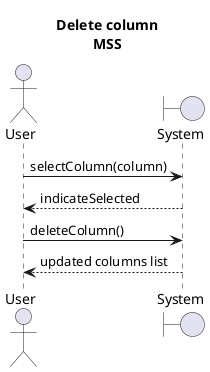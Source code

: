 @startuml
title Delete column\nMSS
Actor User
Boundary System
User -> System: selectColumn(column)
System --> User: indicateSelected
User -> System: deleteColumn()
System --> User: updated columns list


@enduml